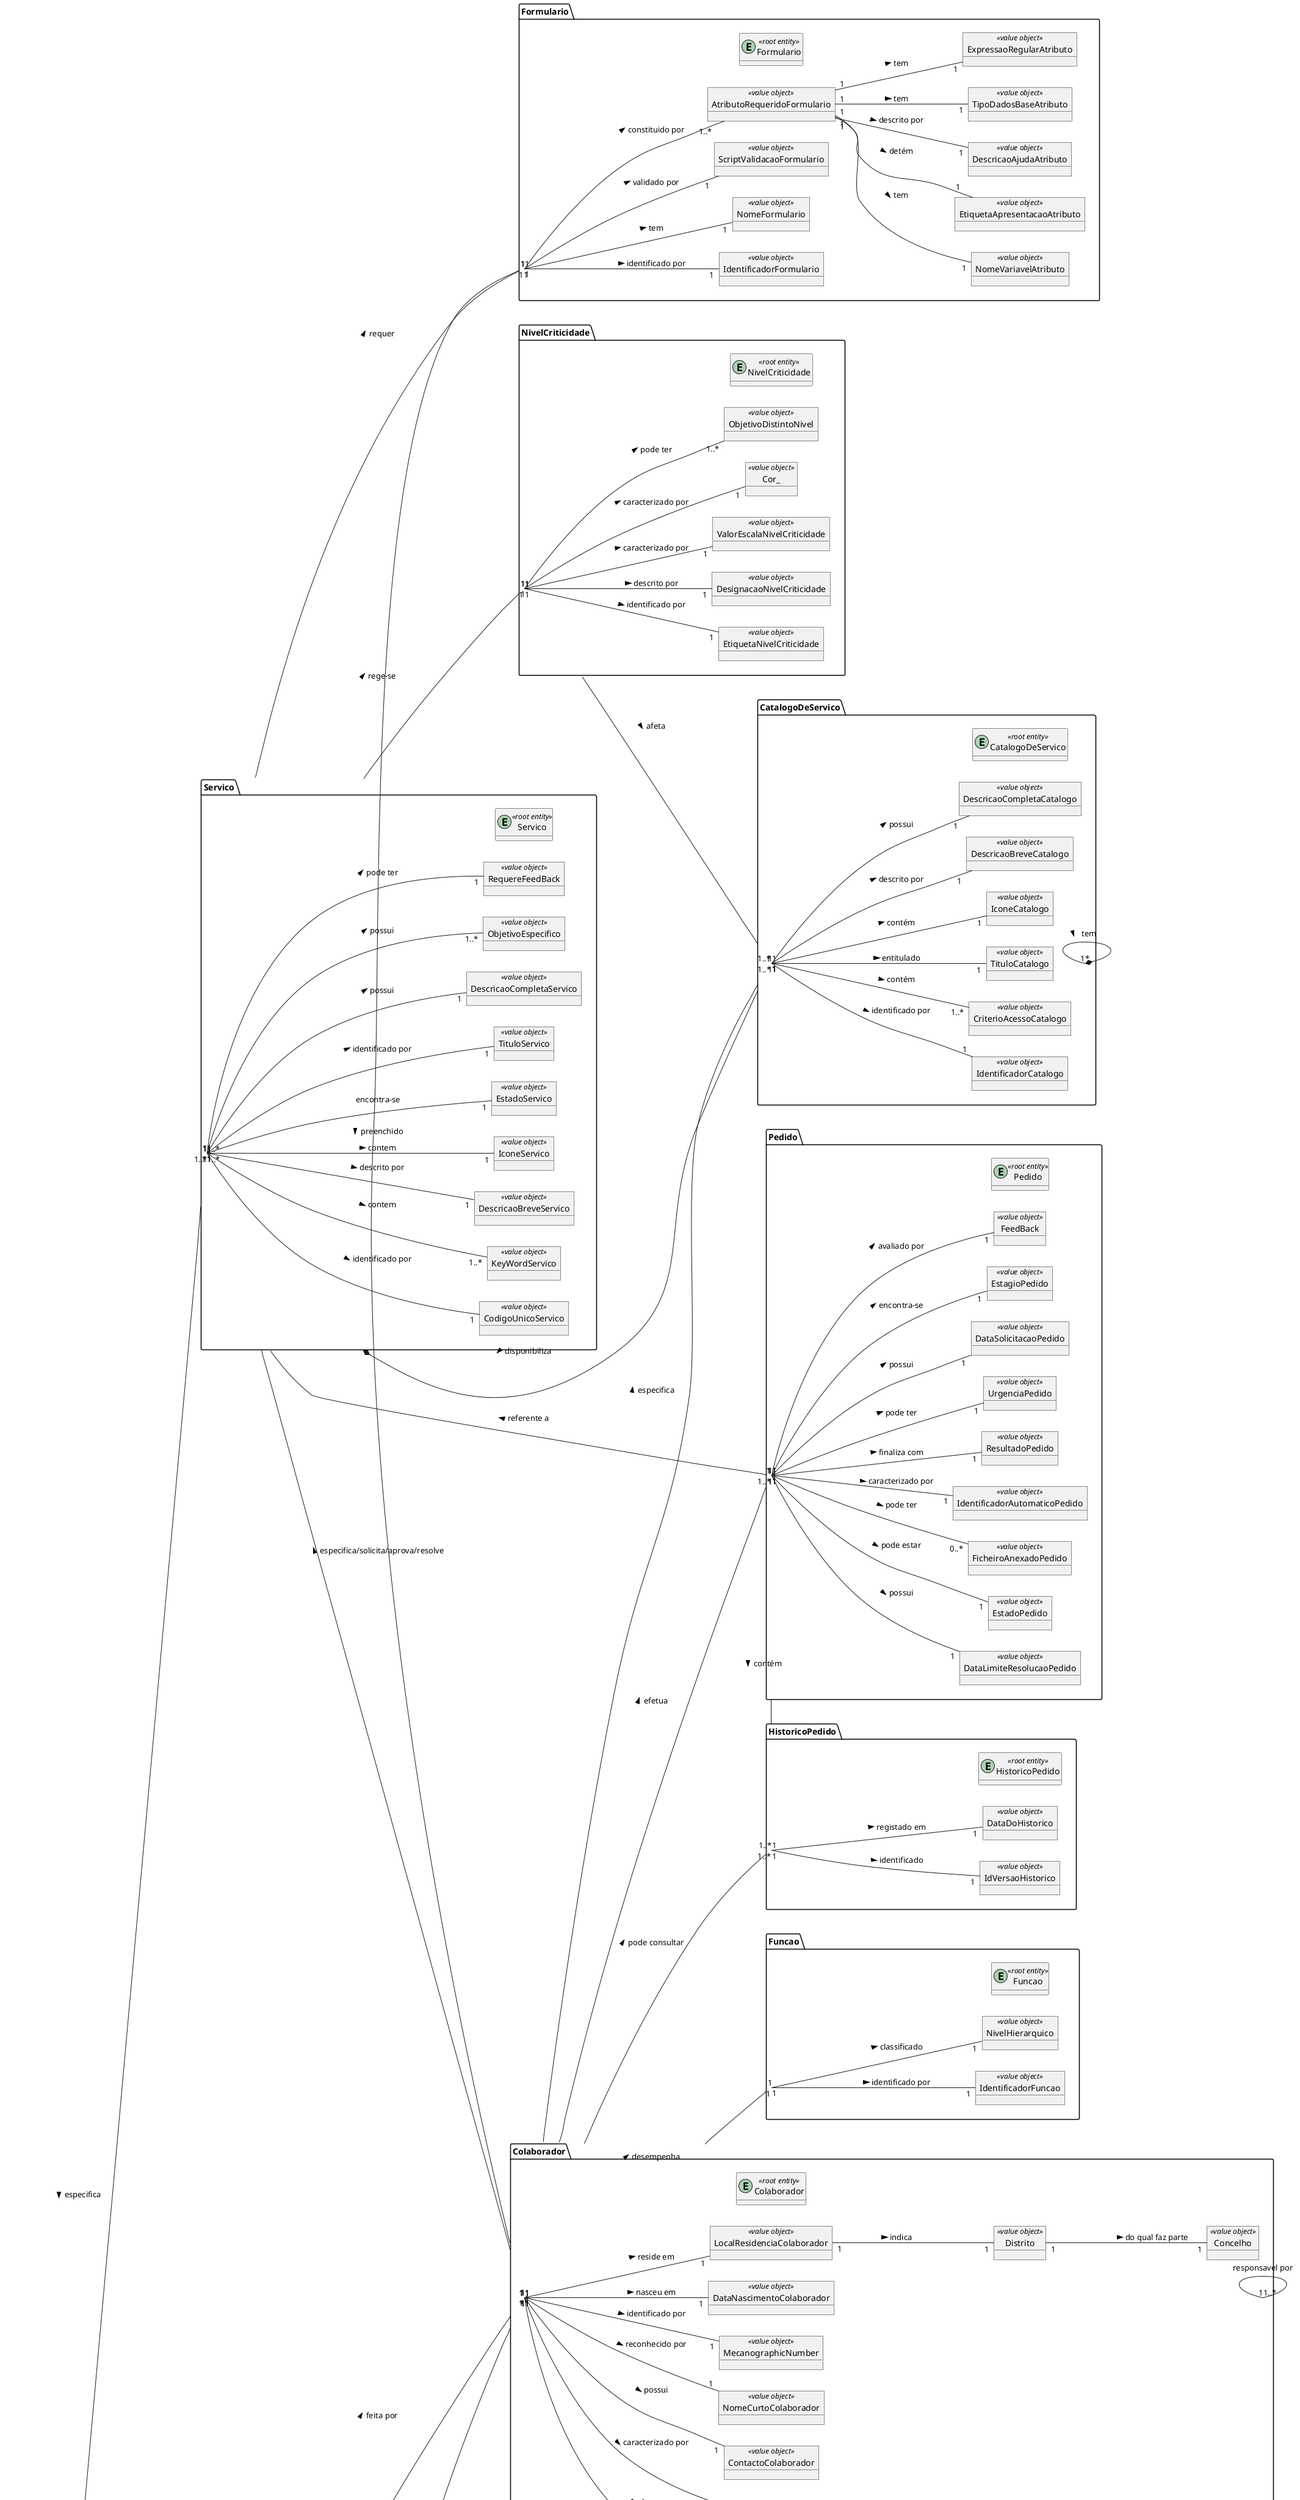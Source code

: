@startuml
hide methods
left to right direction
''----------------------------------------------''
package Colaborador
{
entity Colaborador <<root entity>>
object EmailColaborador <<value object>>
object MecanographicNumber <<value object>>
object NomeCurtoColaborador <<value object>>
object DataNascimentoColaborador <<value object>>
object NomeCompletoColaborador <<value object>>
object ContactoColaborador <<value object>>
object LocalResidenciaColaborador <<value object>>
object Concelho <<value object>>
object Distrito <<value object>>

}

''----------------------------------------------''
package TipoEquipa{
entity TipoEquipa <<root entity>>
object CodigoInternoUnicoTipoEquipa <<value object>>
object DescricaoTipoEquipa <<value object>>
object Cor <<value object>>
}

''----------------------------------------------''
package Equipa{
entity Equipa <<root entity>>
object CodigoUnicoEquipa <<value object>>
object Acronimo <<value object>>
object DesignacaoEquipa <<value object>>
object ObjetivoDistintoEquipa <<value object>>
}
''----------------------------------------------''
package CatalogoDeServico{
entity CatalogoDeServico <<root entity>>
object IdentificadorCatalogo <<value object>>
object CriterioAcessoCatalogo <<value object>>
object TituloCatalogo <<value object>>
object IconeCatalogo <<value object>>
object DescricaoBreveCatalogo <<value object>>
object DescricaoCompletaCatalogo <<value object>>
}

'--------------------------------------------------'

package Servico{
entity Servico <<root entity>>
object CodigoUnicoServico <<value object>>
object KeyWordServico <<value object>>
object TituloServico <<value object>>
object DescricaoBreveServico <<value object>>
object DescricaoCompletaServico <<value object>>
object IconeServico <<value object>>
object ObjetivoEspecifico <<value object>>
object EstadoServico <<value object>>
object RequereFeedBack <<value object>>
}

'----------------------------------------------'
package FluxoDeAtividade{
entity FluxoDeAtividade <<root entity>>
object IdFluxo <<value object>>
class FluxoDeAtividadeSentidoLato
class FluxoDeAtividadeSentidoRestrito
object DiaHoraInicioVigorFluxoAtividade <<value object>>
object DiaHoraFimVigorFluxoAtividade <<value object>>
object EstadoFluxo <<value object>>
}

'--------------------------------------------------'

package Atividade{
entity Atividade <<root entity>>
object IdAtividade <<value object>>
object EstadoAtividade <<value object>>
class AtividadeManual
class AtividadeAutomatica
object Script <<value object>>
object Linguagem <<value object>>
object Delay <<value object>>
}

'--------------------------------------------------'

package Slot{
entity Slot <<root entity>>
object IdSlot <<value object>>
object OrdemDeExecucaoAtividade <<value object>>
}

'--------------------------------------------------'
package Pedido{
entity Pedido <<root entity>>
object IdentificadorAutomaticoPedido <<value object>>
object DataSolicitacaoPedido <<value object>>
object UrgenciaPedido <<value object>>
object EstagioPedido <<value object>>
object DataLimiteResolucaoPedido <<value object>>
object EstadoPedido <<value object>>
object FicheiroAnexadoPedido <<value object>>
object ResultadoPedido <<value object>>
object FeedBack <<value object>>
}

'--------------------------------------------------'
package HistoricoPedido{
entity HistoricoPedido <<root entity>>
object IdVersaoHistorico <<value object>>
object DataDoHistorico <<value object>>
}

'--------------------------------------------------'
package Funcao{
entity Funcao <<root entity>>
object IdentificadorFuncao <<value object>>
object NivelHierarquico <<value object>>
}

'--------------------------------------------------'
package NivelCriticidade{
entity NivelCriticidade <<root entity>>
object EtiquetaNivelCriticidade <<value object>>
object DesignacaoNivelCriticidade <<value object>>
object ValorEscalaNivelCriticidade <<value object>>
object Cor_ <<value object>>
object ObjetivoDistintoNivel <<value object>>
}

'--------------------------------------------------'
package Formulario{
entity Formulario <<root entity>>
object IdentificadorFormulario <<value object>>
object NomeFormulario <<value object>>
object ScriptValidacaoFormulario <<value object>>
'-'
object AtributoRequeridoFormulario <<value object>>
object NomeVariavelAtributo <<value object>>
object EtiquetaApresentacaoAtributo <<value object>>
object DescricaoAjudaAtributo <<value object>>
object TipoDadosBaseAtributo <<value object>>
object ExpressaoRegularAtributo <<value object>>
}

Servico "1" -- "1" RequereFeedBack : pode ter >

Pedido "1" -- "1" FeedBack : avaliado por >

Slot "1" -- "1" IdSlot: identificado por >

LocalResidenciaColaborador "1"--"1"Distrito: indica >

Distrito "1"--"1" Concelho: do qual faz parte >

Funcao "1"--"1" IdentificadorFuncao : identificado por >

Funcao "1"--"1" NivelHierarquico : classificado >

Colaborador  "1" -- "1..*" HistoricoPedido : pode consultar >

Colaborador "1" -- "1..*" Servico : especifica/solicita/aprova/resolve >

CatalogoDeServico "1" --* "*" CatalogoDeServico : tem <

CatalogoDeServico "1" --* "1..*" Servico : disponibiliza >

Servico "1" -- "1" Formulario : requer >

Formulario "1" -- "1" Colaborador : preenchido >

Servico "1" -- "1..*" FluxoDeAtividade : especifica >

Colaborador "1" -- "1..*" Pedido : efetua >

FluxoDeAtividade "1" -- "1..*" Atividade : tem >

FluxoDeAtividade "1" -- "1" FluxoDeAtividade : tem >

FluxoDeAtividade "1" <|-- "1" FluxoDeAtividadeSentidoLato: e um <

FluxoDeAtividade "1" <|-- "1" FluxoDeAtividadeSentidoRestrito: e um <

FluxoDeAtividade "1" -- "1" IdFluxo: identificado por >

Atividade "1" -- "1" AtividadeManual : é >

Atividade "1" -- "1" AtividadeAutomatica : é >

Atividade "1" -- "1" Colaborador : feita por >

AtividadeAutomatica "1" -- "1" Linguagem : recorre a >

Atividade "1" -- "1" Equipa : feita por >

Script "1" -- "1" AtividadeAutomatica: utiliza <

Colaborador "1" -- "1..*" Colaborador : responsavel por

Colaborador "1" -- "1..*" CatalogoDeServico : especifica >

Equipa "1" -- "*" Colaborador : tem >

Equipa "1..*" -- "1" TipoEquipa : tem <

Formulario "1" -- "1" ScriptValidacaoFormulario : validado por >

Pedido "1" -- "1" EstagioPedido : encontra-se >

Pedido "1" -- "1" ResultadoPedido : finaliza com >

HistoricoPedido "1..*" -- "1" Pedido : contém <

HistoricoPedido "1"--"1" IdVersaoHistorico: identificado >

HistoricoPedido "1"--"1"DataDoHistorico:registado em >

Pedido "1" -- "1" EstadoPedido : pode estar >

Servico "1" -- "1" NivelCriticidade : rege-se >

Servico "1" -- "1" EstadoServico : encontra-se

Servico "1" -- "1..*" ObjetivoEspecifico : possui >

NivelCriticidade "1" -- "1" DesignacaoNivelCriticidade : descrito por >

NivelCriticidade "1" -- "1..*" CatalogoDeServico : afeta >

NivelCriticidade "1" -- "1..*" ObjetivoDistintoNivel : pode ter >

'relacoes atributos'

TipoEquipa "1" -- "1" Cor : reconhecido por >

TipoEquipa "1" -- "1" CodigoInternoUnicoTipoEquipa : identificado por >

TipoEquipa "1" -- "1" DescricaoTipoEquipa : descrito por >

Equipa "1" -- "1..*" ObjetivoDistintoEquipa : define >

Equipa "1" -- "1" Acronimo : referenciado por >

Equipa "1" -- "1" CodigoUnicoEquipa : identificado por  >

Equipa "1" -- "1" DesignacaoEquipa : contem >

Colaborador "1" -- "1" MecanographicNumber : identificado por >

Colaborador "1" -- "1" NomeCurtoColaborador : reconhecido por >

Colaborador "1" -- "1" DataNascimentoColaborador : nasceu em >

Colaborador "1" -- "1" NomeCompletoColaborador : chama-se >

Colaborador "1" -- "1" ContactoColaborador : possui >

Colaborador "1" -- "1" LocalResidenciaColaborador : reside em >

CatalogoDeServico "1" -- "1" IdentificadorCatalogo : identificado por >

CatalogoDeServico "1" -- "1" TituloCatalogo : entitulado >

CatalogoDeServico "1" -- "1" DescricaoBreveCatalogo : descrito por >

CatalogoDeServico "1" -- "1" DescricaoCompletaCatalogo : possui >

CatalogoDeServico "1" -- "1" IconeCatalogo : contém >

CatalogoDeServico "1" -- "1..*" CriterioAcessoCatalogo : contém >

Pedido "1" -- "1" IdentificadorAutomaticoPedido : caracterizado por >

Pedido "1" -- "1" DataSolicitacaoPedido : possui >

Pedido "1" -- "1" Servico : referente a >

Pedido "1" -- "0..*" FicheiroAnexadoPedido : pode ter >

Pedido "1" -- "1" DataLimiteResolucaoPedido : possui >

Pedido "1" -- "1" UrgenciaPedido : pode ter >

Servico "1" -- "1" TituloServico : identificado por >

Servico "1" -- "1" DescricaoBreveServico : descrito por >

Servico "1" -- "1" DescricaoCompletaServico : possui >

Servico "1" -- "1" IconeServico : contem >

Servico "1..*" -- "1..*" KeyWordServico : contem >

Formulario "1" -- "1..*" AtributoRequeridoFormulario: constituido por >

FluxoDeAtividade "1"--"1..*" Slot: constituido por >

FluxoDeAtividade "1"--"1" DiaHoraInicioVigorFluxoAtividade: entra em vigor >

FluxoDeAtividade "1"--"1" DiaHoraFimVigorFluxoAtividade: sem efeito após >

FluxoDeAtividade "1"--"1" EstadoFluxo: encontra-se em >

Slot "1" -- "1" Atividade: tem >

Slot "1"-- "1" OrdemDeExecucaoAtividade: tem >

AtributoRequeridoFormulario "1" -- "1" NomeVariavelAtributo : tem >

AtributoRequeridoFormulario "1" -- "1" EtiquetaApresentacaoAtributo : detém >

AtributoRequeridoFormulario "1" -- "1" DescricaoAjudaAtributo : descrito por >

AtributoRequeridoFormulario "1" -- "1" TipoDadosBaseAtributo : tem >

AtributoRequeridoFormulario "1" -- "1" ExpressaoRegularAtributo : tem >

Formulario "1" -- "1" IdentificadorFormulario : identificado por >

Formulario "1" -- "1" NomeFormulario : tem >

Colaborador "1" -- "1" EmailColaborador : caracterizado por >

NivelCriticidade "1" -- "1" EtiquetaNivelCriticidade : identificado por >

NivelCriticidade "1" -- "1" ValorEscalaNivelCriticidade : caracterizado por >

NivelCriticidade "1" -- "1" Cor_ : caracterizado por >

Servico "1" -- "1" CodigoUnicoServico : identificado por >

Atividade "1" -- "1" IdAtividade : identificado por >

Colaborador "1" -- "1" Funcao: desempenha >

Atividade "1" -- "1" EstadoAtividade : possui >

Atividade "1" -- "1" Delay : pode ter >

@enduml